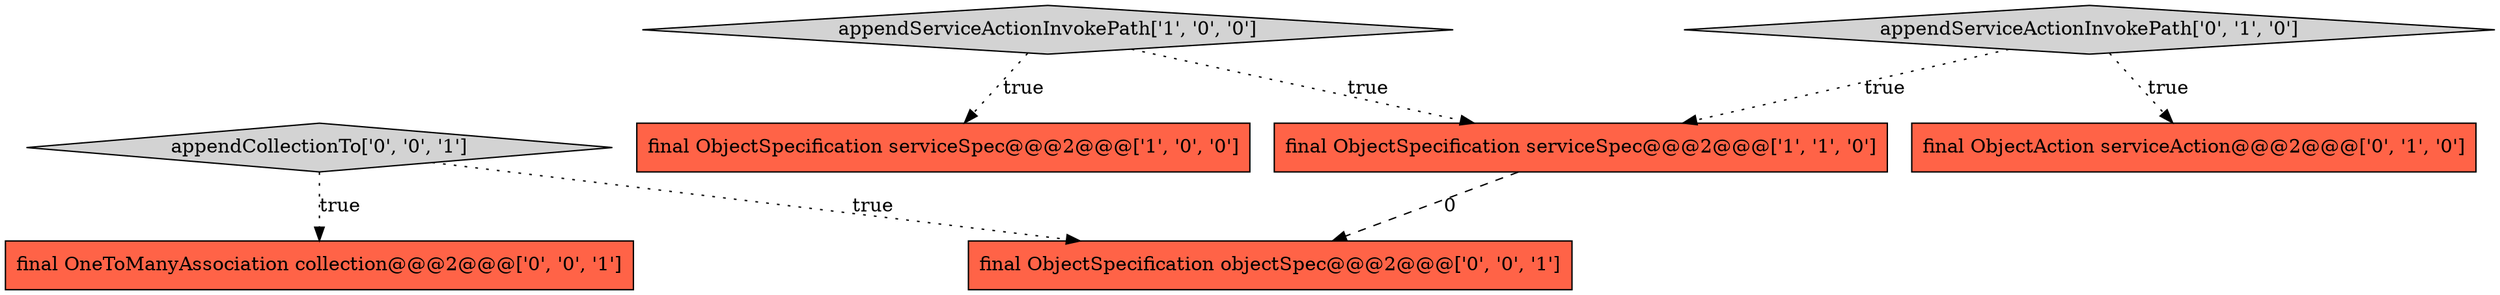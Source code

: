 digraph {
5 [style = filled, label = "final OneToManyAssociation collection@@@2@@@['0', '0', '1']", fillcolor = tomato, shape = box image = "AAA0AAABBB3BBB"];
0 [style = filled, label = "appendServiceActionInvokePath['1', '0', '0']", fillcolor = lightgray, shape = diamond image = "AAA0AAABBB1BBB"];
3 [style = filled, label = "final ObjectAction serviceAction@@@2@@@['0', '1', '0']", fillcolor = tomato, shape = box image = "AAA0AAABBB2BBB"];
2 [style = filled, label = "final ObjectSpecification serviceSpec@@@2@@@['1', '1', '0']", fillcolor = tomato, shape = box image = "AAA0AAABBB1BBB"];
4 [style = filled, label = "appendServiceActionInvokePath['0', '1', '0']", fillcolor = lightgray, shape = diamond image = "AAA0AAABBB2BBB"];
1 [style = filled, label = "final ObjectSpecification serviceSpec@@@2@@@['1', '0', '0']", fillcolor = tomato, shape = box image = "AAA0AAABBB1BBB"];
7 [style = filled, label = "appendCollectionTo['0', '0', '1']", fillcolor = lightgray, shape = diamond image = "AAA0AAABBB3BBB"];
6 [style = filled, label = "final ObjectSpecification objectSpec@@@2@@@['0', '0', '1']", fillcolor = tomato, shape = box image = "AAA0AAABBB3BBB"];
7->6 [style = dotted, label="true"];
4->3 [style = dotted, label="true"];
0->2 [style = dotted, label="true"];
4->2 [style = dotted, label="true"];
0->1 [style = dotted, label="true"];
7->5 [style = dotted, label="true"];
2->6 [style = dashed, label="0"];
}

